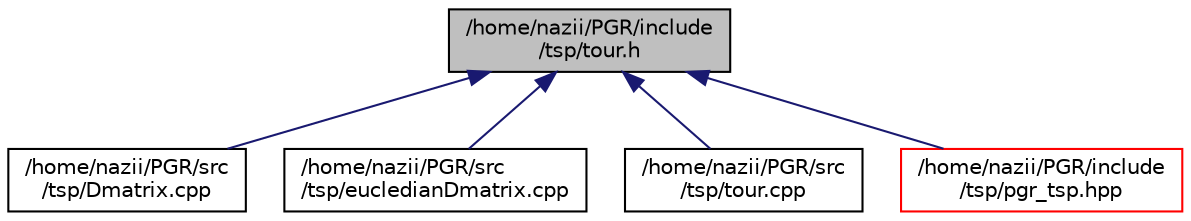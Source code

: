 digraph "/home/nazii/PGR/include/tsp/tour.h"
{
  edge [fontname="Helvetica",fontsize="10",labelfontname="Helvetica",labelfontsize="10"];
  node [fontname="Helvetica",fontsize="10",shape=record];
  Node10 [label="/home/nazii/PGR/include\l/tsp/tour.h",height=0.2,width=0.4,color="black", fillcolor="grey75", style="filled", fontcolor="black"];
  Node10 -> Node11 [dir="back",color="midnightblue",fontsize="10",style="solid",fontname="Helvetica"];
  Node11 [label="/home/nazii/PGR/src\l/tsp/Dmatrix.cpp",height=0.2,width=0.4,color="black", fillcolor="white", style="filled",URL="$Dmatrix_8cpp.html"];
  Node10 -> Node12 [dir="back",color="midnightblue",fontsize="10",style="solid",fontname="Helvetica"];
  Node12 [label="/home/nazii/PGR/src\l/tsp/eucledianDmatrix.cpp",height=0.2,width=0.4,color="black", fillcolor="white", style="filled",URL="$eucledianDmatrix_8cpp.html"];
  Node10 -> Node13 [dir="back",color="midnightblue",fontsize="10",style="solid",fontname="Helvetica"];
  Node13 [label="/home/nazii/PGR/src\l/tsp/tour.cpp",height=0.2,width=0.4,color="black", fillcolor="white", style="filled",URL="$tour_8cpp.html"];
  Node10 -> Node14 [dir="back",color="midnightblue",fontsize="10",style="solid",fontname="Helvetica"];
  Node14 [label="/home/nazii/PGR/include\l/tsp/pgr_tsp.hpp",height=0.2,width=0.4,color="red", fillcolor="white", style="filled",URL="$pgr__tsp_8hpp.html"];
}
